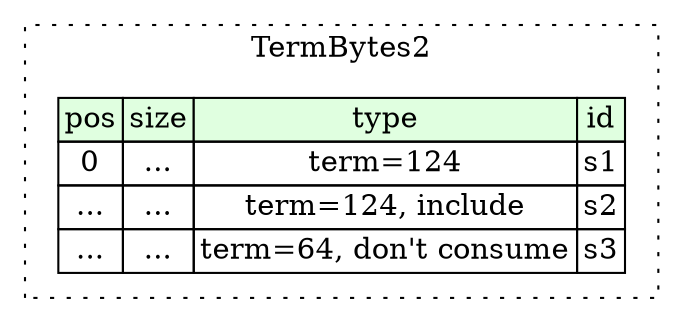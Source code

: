 digraph {
	rankdir=LR;
	node [shape=plaintext];
	subgraph cluster__term_bytes2 {
		label="TermBytes2";
		graph[style=dotted];

		term_bytes2__seq [label=<<TABLE BORDER="0" CELLBORDER="1" CELLSPACING="0">
			<TR><TD BGCOLOR="#E0FFE0">pos</TD><TD BGCOLOR="#E0FFE0">size</TD><TD BGCOLOR="#E0FFE0">type</TD><TD BGCOLOR="#E0FFE0">id</TD></TR>
			<TR><TD PORT="s1_pos">0</TD><TD PORT="s1_size">...</TD><TD>term=124</TD><TD PORT="s1_type">s1</TD></TR>
			<TR><TD PORT="s2_pos">...</TD><TD PORT="s2_size">...</TD><TD>term=124, include</TD><TD PORT="s2_type">s2</TD></TR>
			<TR><TD PORT="s3_pos">...</TD><TD PORT="s3_size">...</TD><TD>term=64, don't consume</TD><TD PORT="s3_type">s3</TD></TR>
		</TABLE>>];
	}
}
